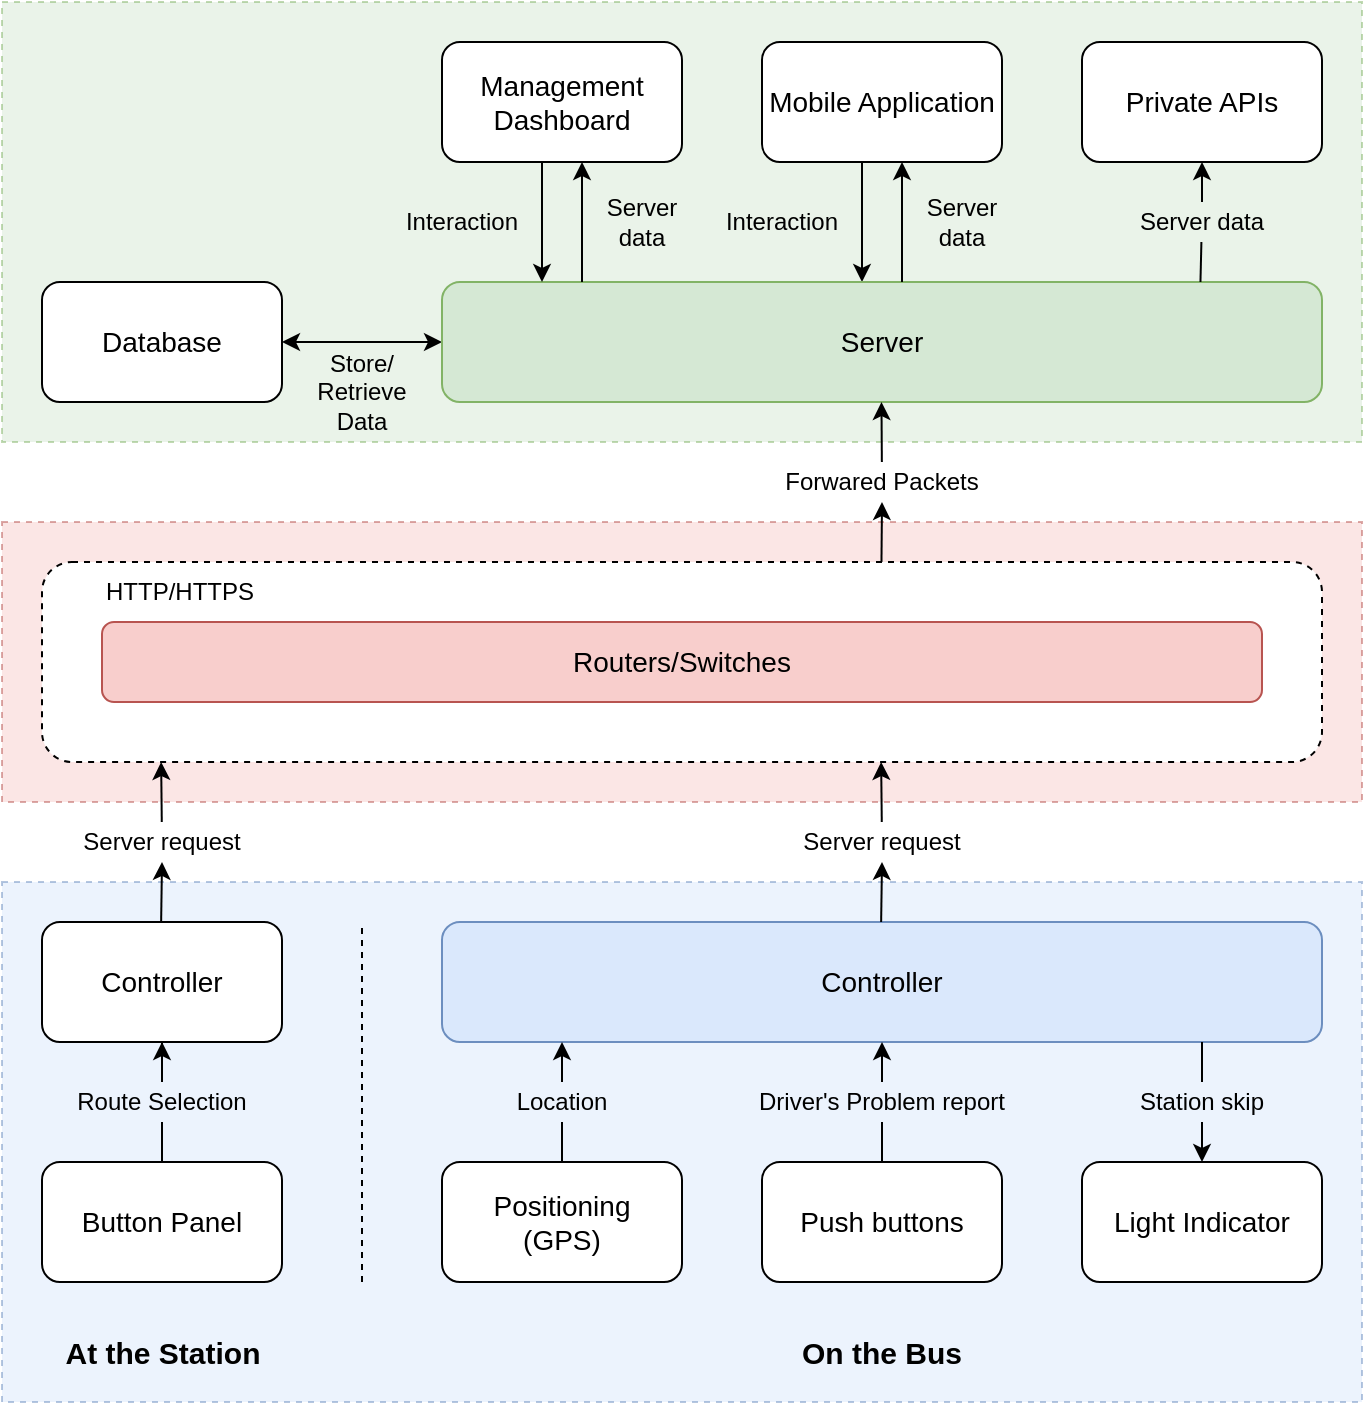 <mxfile version="28.2.4">
  <diagram name="Page-1" id="P1Rhs9hLWekM3u_u5GfG">
    <mxGraphModel dx="2377" dy="2298" grid="1" gridSize="10" guides="1" tooltips="1" connect="1" arrows="1" fold="1" page="1" pageScale="1" pageWidth="850" pageHeight="1100" math="0" shadow="0">
      <root>
        <mxCell id="0" />
        <mxCell id="1" parent="0" />
        <mxCell id="6YXkIQpynCNFqppVOOFn-23" value="" style="rounded=0;whiteSpace=wrap;html=1;dashed=1;fillColor=#d5e8d4;strokeColor=#82b366;opacity=50;fontSize=14;" parent="1" vertex="1">
          <mxGeometry x="180" y="-260" width="680" height="220" as="geometry" />
        </mxCell>
        <mxCell id="6YXkIQpynCNFqppVOOFn-22" value="" style="rounded=0;whiteSpace=wrap;html=1;dashed=1;fillColor=#f8cecc;strokeColor=#b85450;opacity=50;fontSize=14;" parent="1" vertex="1">
          <mxGeometry x="180" width="680" height="140" as="geometry" />
        </mxCell>
        <mxCell id="6YXkIQpynCNFqppVOOFn-10" value="" style="rounded=0;whiteSpace=wrap;html=1;dashed=1;fillColor=#dae8fc;strokeColor=#6c8ebf;opacity=50;fontSize=14;" parent="1" vertex="1">
          <mxGeometry x="180" y="180" width="680" height="260" as="geometry" />
        </mxCell>
        <mxCell id="6YXkIQpynCNFqppVOOFn-1" value="Controller" style="rounded=1;whiteSpace=wrap;html=1;fontSize=14;fillColor=#dae8fc;strokeColor=#6c8ebf;" parent="1" vertex="1">
          <mxGeometry x="400" y="200" width="440" height="60" as="geometry" />
        </mxCell>
        <mxCell id="6YXkIQpynCNFqppVOOFn-2" value="Positioning&lt;div&gt;(GPS)&lt;/div&gt;" style="rounded=1;whiteSpace=wrap;html=1;fontSize=14;" parent="1" vertex="1">
          <mxGeometry x="400" y="320" width="120" height="60" as="geometry" />
        </mxCell>
        <mxCell id="6YXkIQpynCNFqppVOOFn-3" value="Light Indicator" style="rounded=1;whiteSpace=wrap;html=1;fillStyle=auto;fontSize=14;" parent="1" vertex="1">
          <mxGeometry x="720" y="320" width="120" height="60" as="geometry" />
        </mxCell>
        <mxCell id="6YXkIQpynCNFqppVOOFn-4" value="Push buttons" style="rounded=1;whiteSpace=wrap;html=1;fontSize=14;" parent="1" vertex="1">
          <mxGeometry x="560" y="320" width="120" height="60" as="geometry" />
        </mxCell>
        <mxCell id="6YXkIQpynCNFqppVOOFn-20" value="" style="edgeStyle=orthogonalEdgeStyle;rounded=0;orthogonalLoop=1;jettySize=auto;html=1;startArrow=classic;startFill=1;endArrow=none;endFill=0;" parent="1" edge="1">
          <mxGeometry relative="1" as="geometry">
            <mxPoint x="610" y="-120" as="sourcePoint" />
            <mxPoint x="610" y="-180" as="targetPoint" />
          </mxGeometry>
        </mxCell>
        <mxCell id="6YXkIQpynCNFqppVOOFn-21" value="" style="edgeStyle=orthogonalEdgeStyle;rounded=0;orthogonalLoop=1;jettySize=auto;html=1;startArrow=classic;startFill=1;" parent="1" source="6YXkIQpynCNFqppVOOFn-5" target="6YXkIQpynCNFqppVOOFn-6" edge="1">
          <mxGeometry relative="1" as="geometry" />
        </mxCell>
        <mxCell id="6YXkIQpynCNFqppVOOFn-5" value="Server" style="rounded=1;whiteSpace=wrap;html=1;fontSize=14;fillColor=#d5e8d4;strokeColor=#82b366;" parent="1" vertex="1">
          <mxGeometry x="400" y="-120" width="440" height="60" as="geometry" />
        </mxCell>
        <mxCell id="6YXkIQpynCNFqppVOOFn-6" value="Database" style="rounded=1;whiteSpace=wrap;html=1;fontSize=14;" parent="1" vertex="1">
          <mxGeometry x="200" y="-120" width="120" height="60" as="geometry" />
        </mxCell>
        <mxCell id="6YXkIQpynCNFqppVOOFn-7" value="Mobile Application" style="rounded=1;whiteSpace=wrap;html=1;fontSize=14;" parent="1" vertex="1">
          <mxGeometry x="560" y="-240" width="120" height="60" as="geometry" />
        </mxCell>
        <mxCell id="6YXkIQpynCNFqppVOOFn-8" value="Controller" style="rounded=1;whiteSpace=wrap;html=1;fontSize=14;" parent="1" vertex="1">
          <mxGeometry x="200" y="200" width="120" height="60" as="geometry" />
        </mxCell>
        <mxCell id="6YXkIQpynCNFqppVOOFn-17" value="" style="edgeStyle=orthogonalEdgeStyle;rounded=0;orthogonalLoop=1;jettySize=auto;html=1;" parent="1" source="4-XDOQkDN4WXzjCxwZ7--9" target="6YXkIQpynCNFqppVOOFn-8" edge="1">
          <mxGeometry relative="1" as="geometry" />
        </mxCell>
        <mxCell id="4-XDOQkDN4WXzjCxwZ7--13" style="edgeStyle=orthogonalEdgeStyle;rounded=0;orthogonalLoop=1;jettySize=auto;html=1;entryX=0.5;entryY=1;entryDx=0;entryDy=0;endArrow=none;endFill=0;" parent="1" source="6YXkIQpynCNFqppVOOFn-9" target="4-XDOQkDN4WXzjCxwZ7--9" edge="1">
          <mxGeometry relative="1" as="geometry" />
        </mxCell>
        <mxCell id="6YXkIQpynCNFqppVOOFn-9" value="Button Panel" style="rounded=1;whiteSpace=wrap;html=1;fontSize=14;" parent="1" vertex="1">
          <mxGeometry x="200" y="320" width="120" height="60" as="geometry" />
        </mxCell>
        <mxCell id="6YXkIQpynCNFqppVOOFn-12" value="" style="endArrow=none;html=1;rounded=0;dashed=1;fontSize=14;" parent="1" edge="1">
          <mxGeometry width="50" height="50" relative="1" as="geometry">
            <mxPoint x="360" y="380" as="sourcePoint" />
            <mxPoint x="360" y="200" as="targetPoint" />
          </mxGeometry>
        </mxCell>
        <mxCell id="6YXkIQpynCNFqppVOOFn-14" value="At the Station" style="text;html=1;align=center;verticalAlign=middle;whiteSpace=wrap;rounded=0;fontSize=15;fontStyle=1" parent="1" vertex="1">
          <mxGeometry x="207.5" y="400" width="105" height="30" as="geometry" />
        </mxCell>
        <mxCell id="6YXkIQpynCNFqppVOOFn-15" value="On the Bus" style="text;html=1;align=center;verticalAlign=middle;whiteSpace=wrap;rounded=0;fontStyle=1;fontSize=15;" parent="1" vertex="1">
          <mxGeometry x="575" y="400" width="90" height="30" as="geometry" />
        </mxCell>
        <mxCell id="4-XDOQkDN4WXzjCxwZ7--1" value="Private APIs" style="rounded=1;whiteSpace=wrap;html=1;fontSize=14;" parent="1" vertex="1">
          <mxGeometry x="720" y="-240" width="120" height="60" as="geometry" />
        </mxCell>
        <mxCell id="4-XDOQkDN4WXzjCxwZ7--2" value="Management&lt;div&gt;Dashboard&lt;/div&gt;" style="rounded=1;whiteSpace=wrap;html=1;fontSize=14;" parent="1" vertex="1">
          <mxGeometry x="400" y="-240" width="120" height="60" as="geometry" />
        </mxCell>
        <mxCell id="4-XDOQkDN4WXzjCxwZ7--9" value="Route Selection" style="text;html=1;align=center;verticalAlign=middle;whiteSpace=wrap;rounded=0;" parent="1" vertex="1">
          <mxGeometry x="210" y="280" width="100" height="20" as="geometry" />
        </mxCell>
        <mxCell id="4-XDOQkDN4WXzjCxwZ7--17" value="" style="group" parent="1" vertex="1" connectable="0">
          <mxGeometry x="410" y="260" width="100" height="60" as="geometry" />
        </mxCell>
        <mxCell id="4-XDOQkDN4WXzjCxwZ7--14" value="" style="edgeStyle=orthogonalEdgeStyle;rounded=0;orthogonalLoop=1;jettySize=auto;html=1;" parent="4-XDOQkDN4WXzjCxwZ7--17" source="4-XDOQkDN4WXzjCxwZ7--16" edge="1">
          <mxGeometry relative="1" as="geometry">
            <mxPoint x="50" as="targetPoint" />
          </mxGeometry>
        </mxCell>
        <mxCell id="4-XDOQkDN4WXzjCxwZ7--15" style="edgeStyle=orthogonalEdgeStyle;rounded=0;orthogonalLoop=1;jettySize=auto;html=1;entryX=0.5;entryY=1;entryDx=0;entryDy=0;endArrow=none;endFill=0;" parent="4-XDOQkDN4WXzjCxwZ7--17" target="4-XDOQkDN4WXzjCxwZ7--16" edge="1">
          <mxGeometry relative="1" as="geometry">
            <mxPoint x="50" y="60" as="sourcePoint" />
          </mxGeometry>
        </mxCell>
        <mxCell id="4-XDOQkDN4WXzjCxwZ7--16" value="Location" style="text;html=1;align=center;verticalAlign=middle;whiteSpace=wrap;rounded=0;" parent="4-XDOQkDN4WXzjCxwZ7--17" vertex="1">
          <mxGeometry y="20" width="100" height="20" as="geometry" />
        </mxCell>
        <mxCell id="4-XDOQkDN4WXzjCxwZ7--19" value="" style="group" parent="1" vertex="1" connectable="0">
          <mxGeometry x="570" y="260" width="140" height="60" as="geometry" />
        </mxCell>
        <mxCell id="4-XDOQkDN4WXzjCxwZ7--20" value="" style="edgeStyle=orthogonalEdgeStyle;rounded=0;orthogonalLoop=1;jettySize=auto;html=1;" parent="4-XDOQkDN4WXzjCxwZ7--19" source="4-XDOQkDN4WXzjCxwZ7--22" edge="1">
          <mxGeometry relative="1" as="geometry">
            <mxPoint x="50" as="targetPoint" />
          </mxGeometry>
        </mxCell>
        <mxCell id="4-XDOQkDN4WXzjCxwZ7--21" style="edgeStyle=orthogonalEdgeStyle;rounded=0;orthogonalLoop=1;jettySize=auto;html=1;entryX=0.5;entryY=1;entryDx=0;entryDy=0;endArrow=none;endFill=0;" parent="4-XDOQkDN4WXzjCxwZ7--19" target="4-XDOQkDN4WXzjCxwZ7--22" edge="1">
          <mxGeometry relative="1" as="geometry">
            <mxPoint x="50" y="60" as="sourcePoint" />
          </mxGeometry>
        </mxCell>
        <mxCell id="4-XDOQkDN4WXzjCxwZ7--22" value="Driver&#39;s Problem report" style="text;html=1;align=center;verticalAlign=middle;whiteSpace=wrap;rounded=0;" parent="4-XDOQkDN4WXzjCxwZ7--19" vertex="1">
          <mxGeometry x="-20" y="20" width="140" height="20" as="geometry" />
        </mxCell>
        <mxCell id="4-XDOQkDN4WXzjCxwZ7--28" value="" style="group" parent="1" vertex="1" connectable="0">
          <mxGeometry x="730" y="260" width="100" height="60" as="geometry" />
        </mxCell>
        <mxCell id="4-XDOQkDN4WXzjCxwZ7--29" value="" style="edgeStyle=orthogonalEdgeStyle;rounded=0;orthogonalLoop=1;jettySize=auto;html=1;endArrow=none;endFill=0;" parent="4-XDOQkDN4WXzjCxwZ7--28" source="4-XDOQkDN4WXzjCxwZ7--31" edge="1">
          <mxGeometry relative="1" as="geometry">
            <mxPoint x="50" as="targetPoint" />
          </mxGeometry>
        </mxCell>
        <mxCell id="4-XDOQkDN4WXzjCxwZ7--30" style="edgeStyle=orthogonalEdgeStyle;rounded=0;orthogonalLoop=1;jettySize=auto;html=1;entryX=0.5;entryY=1;entryDx=0;entryDy=0;endArrow=none;endFill=0;startArrow=classic;startFill=1;" parent="4-XDOQkDN4WXzjCxwZ7--28" target="4-XDOQkDN4WXzjCxwZ7--31" edge="1">
          <mxGeometry relative="1" as="geometry">
            <mxPoint x="50" y="60" as="sourcePoint" />
          </mxGeometry>
        </mxCell>
        <mxCell id="4-XDOQkDN4WXzjCxwZ7--31" value="Station skip" style="text;html=1;align=center;verticalAlign=middle;whiteSpace=wrap;rounded=0;" parent="4-XDOQkDN4WXzjCxwZ7--28" vertex="1">
          <mxGeometry y="20" width="100" height="20" as="geometry" />
        </mxCell>
        <mxCell id="4-XDOQkDN4WXzjCxwZ7--59" value="Store/&lt;div&gt;Retrieve&lt;div&gt;Data&lt;/div&gt;&lt;/div&gt;" style="text;html=1;align=center;verticalAlign=middle;whiteSpace=wrap;rounded=0;" parent="1" vertex="1">
          <mxGeometry x="330" y="-80" width="60" height="30" as="geometry" />
        </mxCell>
        <mxCell id="4-XDOQkDN4WXzjCxwZ7--64" value="" style="edgeStyle=orthogonalEdgeStyle;rounded=0;orthogonalLoop=1;jettySize=auto;html=1;startArrow=none;startFill=0;" parent="1" edge="1" source="QkuNB9mClmcPQXViV1WC-1">
          <mxGeometry relative="1" as="geometry">
            <mxPoint x="779.23" y="-120" as="sourcePoint" />
            <mxPoint x="779.23" y="-180" as="targetPoint" />
          </mxGeometry>
        </mxCell>
        <mxCell id="QkuNB9mClmcPQXViV1WC-2" value="" style="edgeStyle=orthogonalEdgeStyle;rounded=0;orthogonalLoop=1;jettySize=auto;html=1;startArrow=none;startFill=0;endArrow=none;endFill=0;" edge="1" parent="1" target="QkuNB9mClmcPQXViV1WC-1">
          <mxGeometry relative="1" as="geometry">
            <mxPoint x="779.23" y="-120" as="sourcePoint" />
            <mxPoint x="779.23" y="-180" as="targetPoint" />
          </mxGeometry>
        </mxCell>
        <mxCell id="QkuNB9mClmcPQXViV1WC-1" value="Server data" style="text;html=1;align=center;verticalAlign=middle;whiteSpace=wrap;rounded=0;" vertex="1" parent="1">
          <mxGeometry x="745" y="-160" width="70" height="20" as="geometry" />
        </mxCell>
        <mxCell id="QkuNB9mClmcPQXViV1WC-3" value="" style="edgeStyle=orthogonalEdgeStyle;rounded=0;orthogonalLoop=1;jettySize=auto;html=1;startArrow=none;startFill=0;" edge="1" parent="1">
          <mxGeometry relative="1" as="geometry">
            <mxPoint x="630" y="-120" as="sourcePoint" />
            <mxPoint x="630" y="-180" as="targetPoint" />
          </mxGeometry>
        </mxCell>
        <mxCell id="QkuNB9mClmcPQXViV1WC-4" value="Server data" style="text;html=1;align=center;verticalAlign=middle;whiteSpace=wrap;rounded=0;" vertex="1" parent="1">
          <mxGeometry x="630" y="-165" width="60" height="30" as="geometry" />
        </mxCell>
        <mxCell id="QkuNB9mClmcPQXViV1WC-10" value="" style="rounded=1;whiteSpace=wrap;html=1;dashed=1;" vertex="1" parent="1">
          <mxGeometry x="200" y="20" width="640" height="100" as="geometry" />
        </mxCell>
        <mxCell id="QkuNB9mClmcPQXViV1WC-5" value="Interaction" style="text;html=1;align=center;verticalAlign=middle;whiteSpace=wrap;rounded=0;" vertex="1" parent="1">
          <mxGeometry x="540" y="-165" width="60" height="30" as="geometry" />
        </mxCell>
        <mxCell id="QkuNB9mClmcPQXViV1WC-6" value="Server data" style="text;html=1;align=center;verticalAlign=middle;whiteSpace=wrap;rounded=0;" vertex="1" parent="1">
          <mxGeometry x="470" y="-165" width="60" height="30" as="geometry" />
        </mxCell>
        <mxCell id="QkuNB9mClmcPQXViV1WC-7" value="Interaction" style="text;html=1;align=center;verticalAlign=middle;whiteSpace=wrap;rounded=0;" vertex="1" parent="1">
          <mxGeometry x="380" y="-165" width="60" height="30" as="geometry" />
        </mxCell>
        <mxCell id="QkuNB9mClmcPQXViV1WC-8" value="" style="edgeStyle=orthogonalEdgeStyle;rounded=0;orthogonalLoop=1;jettySize=auto;html=1;startArrow=classic;startFill=1;endArrow=none;endFill=0;" edge="1" parent="1">
          <mxGeometry relative="1" as="geometry">
            <mxPoint x="450" y="-120" as="sourcePoint" />
            <mxPoint x="450" y="-180" as="targetPoint" />
          </mxGeometry>
        </mxCell>
        <mxCell id="QkuNB9mClmcPQXViV1WC-9" value="" style="edgeStyle=orthogonalEdgeStyle;rounded=0;orthogonalLoop=1;jettySize=auto;html=1;startArrow=none;startFill=0;" edge="1" parent="1">
          <mxGeometry relative="1" as="geometry">
            <mxPoint x="470" y="-120" as="sourcePoint" />
            <mxPoint x="470" y="-180" as="targetPoint" />
          </mxGeometry>
        </mxCell>
        <mxCell id="4-XDOQkDN4WXzjCxwZ7--5" value="Routers/Switches" style="rounded=1;whiteSpace=wrap;html=1;fontSize=14;fillColor=#f8cecc;strokeColor=#b85450;" parent="1" vertex="1">
          <mxGeometry x="230" y="50" width="580" height="40" as="geometry" />
        </mxCell>
        <mxCell id="QkuNB9mClmcPQXViV1WC-11" value="HTTP/HTTPS" style="text;html=1;align=left;verticalAlign=middle;whiteSpace=wrap;rounded=0;" vertex="1" parent="1">
          <mxGeometry x="230" y="20" width="110" height="30" as="geometry" />
        </mxCell>
        <mxCell id="QkuNB9mClmcPQXViV1WC-12" value="" style="endArrow=classic;html=1;rounded=0;entryX=0.5;entryY=1;entryDx=0;entryDy=0;endFill=1;" edge="1" parent="1" source="QkuNB9mClmcPQXViV1WC-23">
          <mxGeometry width="50" height="50" relative="1" as="geometry">
            <mxPoint x="619.74" y="20" as="sourcePoint" />
            <mxPoint x="619.74" y="-60" as="targetPoint" />
          </mxGeometry>
        </mxCell>
        <mxCell id="QkuNB9mClmcPQXViV1WC-14" value="" style="endArrow=classic;html=1;rounded=0;entryX=0.5;entryY=1;entryDx=0;entryDy=0;endFill=1;" edge="1" parent="1" source="QkuNB9mClmcPQXViV1WC-18">
          <mxGeometry width="50" height="50" relative="1" as="geometry">
            <mxPoint x="619.57" y="200" as="sourcePoint" />
            <mxPoint x="619.57" y="120" as="targetPoint" />
          </mxGeometry>
        </mxCell>
        <mxCell id="QkuNB9mClmcPQXViV1WC-17" value="" style="endArrow=classic;html=1;rounded=0;entryX=0.5;entryY=1;entryDx=0;entryDy=0;endFill=1;" edge="1" parent="1" source="QkuNB9mClmcPQXViV1WC-21">
          <mxGeometry width="50" height="50" relative="1" as="geometry">
            <mxPoint x="259.57" y="200" as="sourcePoint" />
            <mxPoint x="259.57" y="120" as="targetPoint" />
          </mxGeometry>
        </mxCell>
        <mxCell id="QkuNB9mClmcPQXViV1WC-20" value="" style="endArrow=classic;html=1;rounded=0;entryX=0.5;entryY=1;entryDx=0;entryDy=0;endFill=1;" edge="1" parent="1" target="QkuNB9mClmcPQXViV1WC-18">
          <mxGeometry width="50" height="50" relative="1" as="geometry">
            <mxPoint x="619.57" y="200" as="sourcePoint" />
            <mxPoint x="619.57" y="120" as="targetPoint" />
          </mxGeometry>
        </mxCell>
        <mxCell id="QkuNB9mClmcPQXViV1WC-18" value="Server request" style="text;html=1;align=center;verticalAlign=middle;whiteSpace=wrap;rounded=0;" vertex="1" parent="1">
          <mxGeometry x="570" y="150" width="100" height="20" as="geometry" />
        </mxCell>
        <mxCell id="QkuNB9mClmcPQXViV1WC-22" value="" style="endArrow=classic;html=1;rounded=0;entryX=0.5;entryY=1;entryDx=0;entryDy=0;endFill=1;" edge="1" parent="1" target="QkuNB9mClmcPQXViV1WC-21">
          <mxGeometry width="50" height="50" relative="1" as="geometry">
            <mxPoint x="259.57" y="200" as="sourcePoint" />
            <mxPoint x="259.57" y="120" as="targetPoint" />
          </mxGeometry>
        </mxCell>
        <mxCell id="QkuNB9mClmcPQXViV1WC-21" value="Server request" style="text;html=1;align=center;verticalAlign=middle;whiteSpace=wrap;rounded=0;" vertex="1" parent="1">
          <mxGeometry x="210" y="150" width="100" height="20" as="geometry" />
        </mxCell>
        <mxCell id="QkuNB9mClmcPQXViV1WC-24" value="" style="endArrow=classic;html=1;rounded=0;entryX=0.5;entryY=1;entryDx=0;entryDy=0;endFill=1;" edge="1" parent="1" target="QkuNB9mClmcPQXViV1WC-23">
          <mxGeometry width="50" height="50" relative="1" as="geometry">
            <mxPoint x="619.74" y="20" as="sourcePoint" />
            <mxPoint x="619.74" y="-60" as="targetPoint" />
          </mxGeometry>
        </mxCell>
        <mxCell id="QkuNB9mClmcPQXViV1WC-23" value="Forwared Packets" style="text;html=1;align=center;verticalAlign=middle;whiteSpace=wrap;rounded=0;" vertex="1" parent="1">
          <mxGeometry x="570" y="-30" width="100" height="20" as="geometry" />
        </mxCell>
      </root>
    </mxGraphModel>
  </diagram>
</mxfile>
